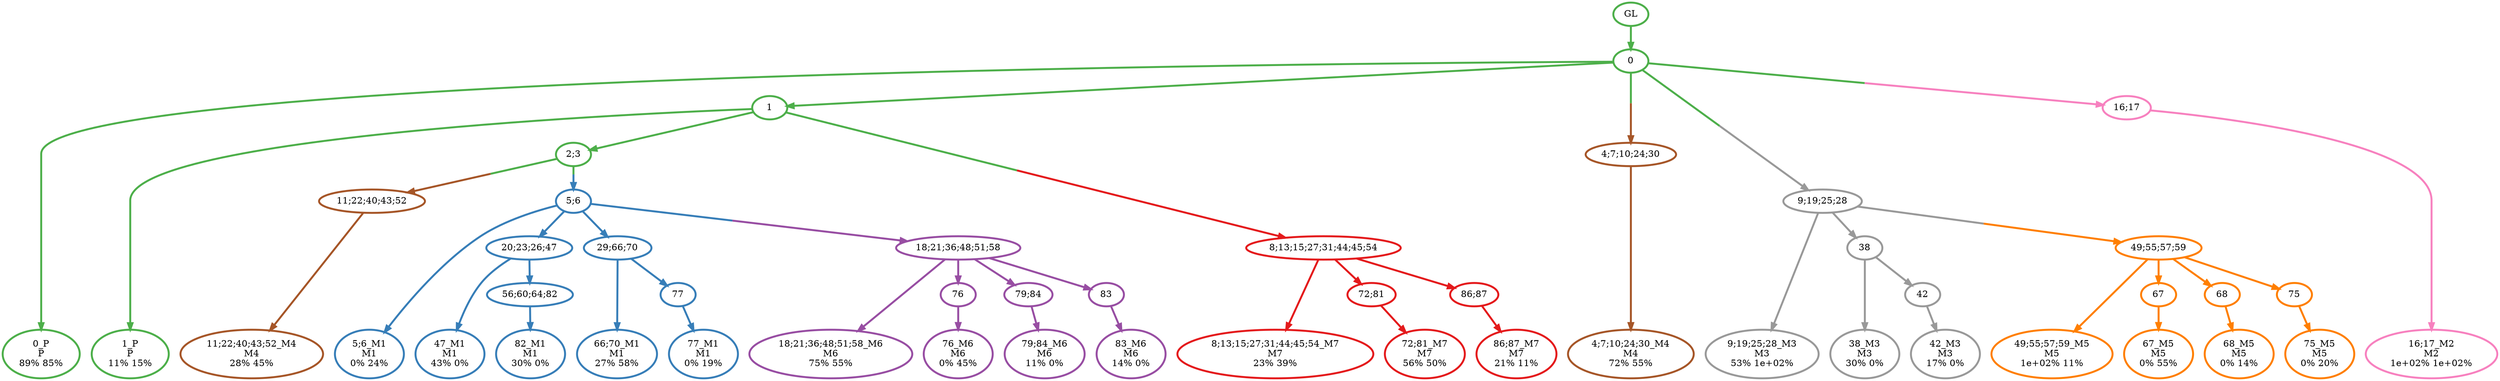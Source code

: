 digraph T {
	{
		rank=same
		47 [penwidth=3,colorscheme=set19,color=3,label="0_P\nP\n89% 85%"]
		45 [penwidth=3,colorscheme=set19,color=3,label="1_P\nP\n11% 15%"]
		43 [penwidth=3,colorscheme=set19,color=2,label="5;6_M1\nM1\n0% 24%"]
		41 [penwidth=3,colorscheme=set19,color=2,label="47_M1\nM1\n43% 0%"]
		39 [penwidth=3,colorscheme=set19,color=2,label="82_M1\nM1\n30% 0%"]
		37 [penwidth=3,colorscheme=set19,color=2,label="66;70_M1\nM1\n27% 58%"]
		35 [penwidth=3,colorscheme=set19,color=2,label="77_M1\nM1\n0% 19%"]
		34 [penwidth=3,colorscheme=set19,color=8,label="16;17_M2\nM2\n1e+02% 1e+02%"]
		33 [penwidth=3,colorscheme=set19,color=9,label="9;19;25;28_M3\nM3\n53% 1e+02%"]
		31 [penwidth=3,colorscheme=set19,color=9,label="38_M3\nM3\n30% 0%"]
		29 [penwidth=3,colorscheme=set19,color=9,label="42_M3\nM3\n17% 0%"]
		28 [penwidth=3,colorscheme=set19,color=7,label="11;22;40;43;52_M4\nM4\n28% 45%"]
		27 [penwidth=3,colorscheme=set19,color=7,label="4;7;10;24;30_M4\nM4\n72% 55%"]
		26 [penwidth=3,colorscheme=set19,color=5,label="49;55;57;59_M5\nM5\n1e+02% 11%"]
		24 [penwidth=3,colorscheme=set19,color=5,label="67_M5\nM5\n0% 55%"]
		22 [penwidth=3,colorscheme=set19,color=5,label="68_M5\nM5\n0% 14%"]
		20 [penwidth=3,colorscheme=set19,color=5,label="75_M5\nM5\n0% 20%"]
		19 [penwidth=3,colorscheme=set19,color=4,label="18;21;36;48;51;58_M6\nM6\n75% 55%"]
		17 [penwidth=3,colorscheme=set19,color=4,label="76_M6\nM6\n0% 45%"]
		15 [penwidth=3,colorscheme=set19,color=4,label="79;84_M6\nM6\n11% 0%"]
		13 [penwidth=3,colorscheme=set19,color=4,label="83_M6\nM6\n14% 0%"]
		12 [penwidth=3,colorscheme=set19,color=1,label="8;13;15;27;31;44;45;54_M7\nM7\n23% 39%"]
		10 [penwidth=3,colorscheme=set19,color=1,label="72;81_M7\nM7\n56% 50%"]
		8 [penwidth=3,colorscheme=set19,color=1,label="86;87_M7\nM7\n21% 11%"]
	}
	49 [penwidth=3,colorscheme=set19,color=3,label="GL"]
	48 [penwidth=3,colorscheme=set19,color=3,label="0"]
	46 [penwidth=3,colorscheme=set19,color=3,label="1"]
	44 [penwidth=3,colorscheme=set19,color=3,label="2;3"]
	42 [penwidth=3,colorscheme=set19,color=2,label="20;23;26;47"]
	40 [penwidth=3,colorscheme=set19,color=2,label="56;60;64;82"]
	38 [penwidth=3,colorscheme=set19,color=2,label="29;66;70"]
	36 [penwidth=3,colorscheme=set19,color=2,label="77"]
	32 [penwidth=3,colorscheme=set19,color=9,label="38"]
	30 [penwidth=3,colorscheme=set19,color=9,label="42"]
	25 [penwidth=3,colorscheme=set19,color=5,label="67"]
	23 [penwidth=3,colorscheme=set19,color=5,label="68"]
	21 [penwidth=3,colorscheme=set19,color=5,label="75"]
	18 [penwidth=3,colorscheme=set19,color=4,label="76"]
	16 [penwidth=3,colorscheme=set19,color=4,label="79;84"]
	14 [penwidth=3,colorscheme=set19,color=4,label="83"]
	11 [penwidth=3,colorscheme=set19,color=1,label="72;81"]
	9 [penwidth=3,colorscheme=set19,color=1,label="86;87"]
	7 [penwidth=3,colorscheme=set19,color=5,label="49;55;57;59"]
	6 [penwidth=3,colorscheme=set19,color=4,label="18;21;36;48;51;58"]
	5 [penwidth=3,colorscheme=set19,color=1,label="8;13;15;27;31;44;45;54"]
	4 [penwidth=3,colorscheme=set19,color=7,label="4;7;10;24;30"]
	3 [penwidth=3,colorscheme=set19,color=7,label="11;22;40;43;52"]
	2 [penwidth=3,colorscheme=set19,color=9,label="9;19;25;28"]
	1 [penwidth=3,colorscheme=set19,color=8,label="16;17"]
	0 [penwidth=3,colorscheme=set19,color=2,label="5;6"]
	49 -> 48 [penwidth=3,colorscheme=set19,color=3]
	48 -> 47 [penwidth=3,colorscheme=set19,color=3]
	48 -> 46 [penwidth=3,colorscheme=set19,color=3]
	48 -> 4 [penwidth=3,colorscheme=set19,color="3;0.5:7"]
	48 -> 2 [penwidth=3,colorscheme=set19,color="3;0.5:9"]
	48 -> 1 [penwidth=3,colorscheme=set19,color="3;0.5:8"]
	46 -> 45 [penwidth=3,colorscheme=set19,color=3]
	46 -> 44 [penwidth=3,colorscheme=set19,color=3]
	46 -> 5 [penwidth=3,colorscheme=set19,color="3;0.5:1"]
	44 -> 3 [penwidth=3,colorscheme=set19,color="3;0.5:7"]
	44 -> 0 [penwidth=3,colorscheme=set19,color="3;0.5:2"]
	42 -> 41 [penwidth=3,colorscheme=set19,color=2]
	42 -> 40 [penwidth=3,colorscheme=set19,color=2]
	40 -> 39 [penwidth=3,colorscheme=set19,color=2]
	38 -> 37 [penwidth=3,colorscheme=set19,color=2]
	38 -> 36 [penwidth=3,colorscheme=set19,color=2]
	36 -> 35 [penwidth=3,colorscheme=set19,color=2]
	32 -> 31 [penwidth=3,colorscheme=set19,color=9]
	32 -> 30 [penwidth=3,colorscheme=set19,color=9]
	30 -> 29 [penwidth=3,colorscheme=set19,color=9]
	25 -> 24 [penwidth=3,colorscheme=set19,color=5]
	23 -> 22 [penwidth=3,colorscheme=set19,color=5]
	21 -> 20 [penwidth=3,colorscheme=set19,color=5]
	18 -> 17 [penwidth=3,colorscheme=set19,color=4]
	16 -> 15 [penwidth=3,colorscheme=set19,color=4]
	14 -> 13 [penwidth=3,colorscheme=set19,color=4]
	11 -> 10 [penwidth=3,colorscheme=set19,color=1]
	9 -> 8 [penwidth=3,colorscheme=set19,color=1]
	7 -> 26 [penwidth=3,colorscheme=set19,color=5]
	7 -> 25 [penwidth=3,colorscheme=set19,color=5]
	7 -> 23 [penwidth=3,colorscheme=set19,color=5]
	7 -> 21 [penwidth=3,colorscheme=set19,color=5]
	6 -> 19 [penwidth=3,colorscheme=set19,color=4]
	6 -> 18 [penwidth=3,colorscheme=set19,color=4]
	6 -> 16 [penwidth=3,colorscheme=set19,color=4]
	6 -> 14 [penwidth=3,colorscheme=set19,color=4]
	5 -> 12 [penwidth=3,colorscheme=set19,color=1]
	5 -> 11 [penwidth=3,colorscheme=set19,color=1]
	5 -> 9 [penwidth=3,colorscheme=set19,color=1]
	4 -> 27 [penwidth=3,colorscheme=set19,color=7]
	3 -> 28 [penwidth=3,colorscheme=set19,color=7]
	2 -> 33 [penwidth=3,colorscheme=set19,color=9]
	2 -> 32 [penwidth=3,colorscheme=set19,color=9]
	2 -> 7 [penwidth=3,colorscheme=set19,color="9;0.5:5"]
	1 -> 34 [penwidth=3,colorscheme=set19,color=8]
	0 -> 43 [penwidth=3,colorscheme=set19,color=2]
	0 -> 42 [penwidth=3,colorscheme=set19,color=2]
	0 -> 38 [penwidth=3,colorscheme=set19,color=2]
	0 -> 6 [penwidth=3,colorscheme=set19,color="2;0.5:4"]
}
